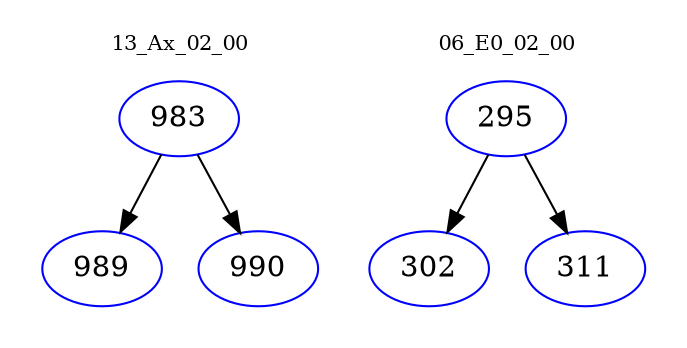 digraph{
subgraph cluster_0 {
color = white
label = "13_Ax_02_00";
fontsize=10;
T0_983 [label="983", color="blue"]
T0_983 -> T0_989 [color="black"]
T0_989 [label="989", color="blue"]
T0_983 -> T0_990 [color="black"]
T0_990 [label="990", color="blue"]
}
subgraph cluster_1 {
color = white
label = "06_E0_02_00";
fontsize=10;
T1_295 [label="295", color="blue"]
T1_295 -> T1_302 [color="black"]
T1_302 [label="302", color="blue"]
T1_295 -> T1_311 [color="black"]
T1_311 [label="311", color="blue"]
}
}

